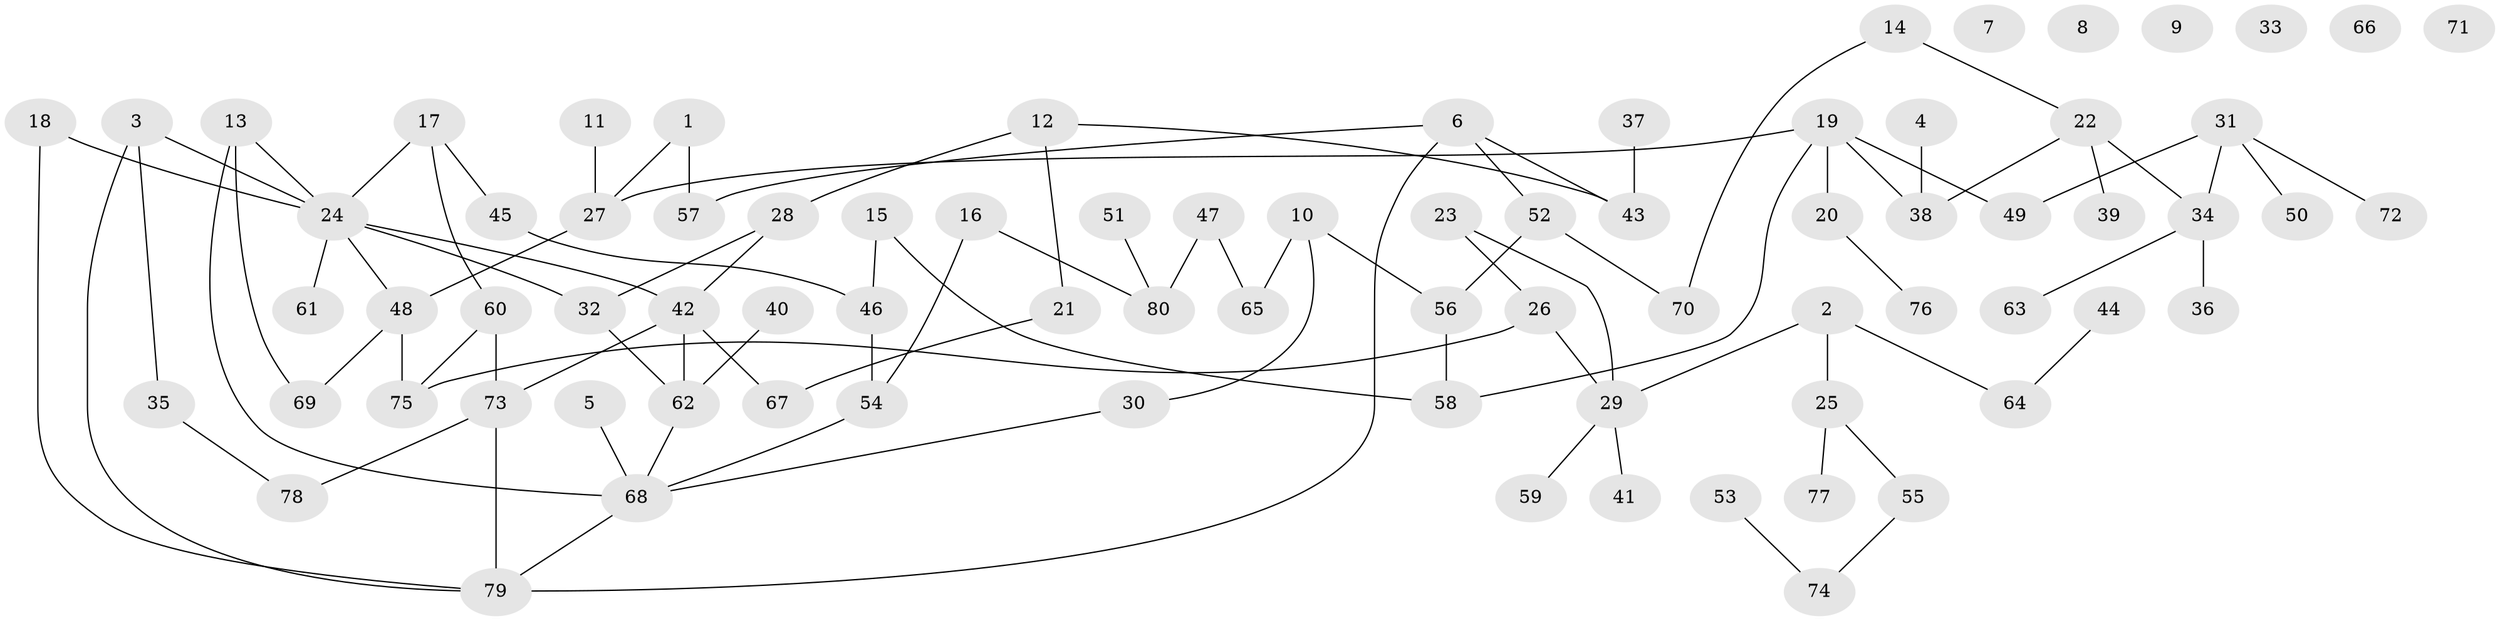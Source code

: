 // coarse degree distribution, {2: 0.22916666666666666, 3: 0.20833333333333334, 7: 0.020833333333333332, 1: 0.25, 6: 0.0625, 0: 0.125, 5: 0.041666666666666664, 9: 0.020833333333333332, 4: 0.041666666666666664}
// Generated by graph-tools (version 1.1) at 2025/16/03/04/25 18:16:25]
// undirected, 80 vertices, 94 edges
graph export_dot {
graph [start="1"]
  node [color=gray90,style=filled];
  1;
  2;
  3;
  4;
  5;
  6;
  7;
  8;
  9;
  10;
  11;
  12;
  13;
  14;
  15;
  16;
  17;
  18;
  19;
  20;
  21;
  22;
  23;
  24;
  25;
  26;
  27;
  28;
  29;
  30;
  31;
  32;
  33;
  34;
  35;
  36;
  37;
  38;
  39;
  40;
  41;
  42;
  43;
  44;
  45;
  46;
  47;
  48;
  49;
  50;
  51;
  52;
  53;
  54;
  55;
  56;
  57;
  58;
  59;
  60;
  61;
  62;
  63;
  64;
  65;
  66;
  67;
  68;
  69;
  70;
  71;
  72;
  73;
  74;
  75;
  76;
  77;
  78;
  79;
  80;
  1 -- 27;
  1 -- 57;
  2 -- 25;
  2 -- 29;
  2 -- 64;
  3 -- 24;
  3 -- 35;
  3 -- 79;
  4 -- 38;
  5 -- 68;
  6 -- 43;
  6 -- 52;
  6 -- 57;
  6 -- 79;
  10 -- 30;
  10 -- 56;
  10 -- 65;
  11 -- 27;
  12 -- 21;
  12 -- 28;
  12 -- 43;
  13 -- 24;
  13 -- 68;
  13 -- 69;
  14 -- 22;
  14 -- 70;
  15 -- 46;
  15 -- 58;
  16 -- 54;
  16 -- 80;
  17 -- 24;
  17 -- 45;
  17 -- 60;
  18 -- 24;
  18 -- 79;
  19 -- 20;
  19 -- 27;
  19 -- 38;
  19 -- 49;
  19 -- 58;
  20 -- 76;
  21 -- 67;
  22 -- 34;
  22 -- 38;
  22 -- 39;
  23 -- 26;
  23 -- 29;
  24 -- 32;
  24 -- 42;
  24 -- 48;
  24 -- 61;
  25 -- 55;
  25 -- 77;
  26 -- 29;
  26 -- 75;
  27 -- 48;
  28 -- 32;
  28 -- 42;
  29 -- 41;
  29 -- 59;
  30 -- 68;
  31 -- 34;
  31 -- 49;
  31 -- 50;
  31 -- 72;
  32 -- 62;
  34 -- 36;
  34 -- 63;
  35 -- 78;
  37 -- 43;
  40 -- 62;
  42 -- 62;
  42 -- 67;
  42 -- 73;
  44 -- 64;
  45 -- 46;
  46 -- 54;
  47 -- 65;
  47 -- 80;
  48 -- 69;
  48 -- 75;
  51 -- 80;
  52 -- 56;
  52 -- 70;
  53 -- 74;
  54 -- 68;
  55 -- 74;
  56 -- 58;
  60 -- 73;
  60 -- 75;
  62 -- 68;
  68 -- 79;
  73 -- 78;
  73 -- 79;
}
